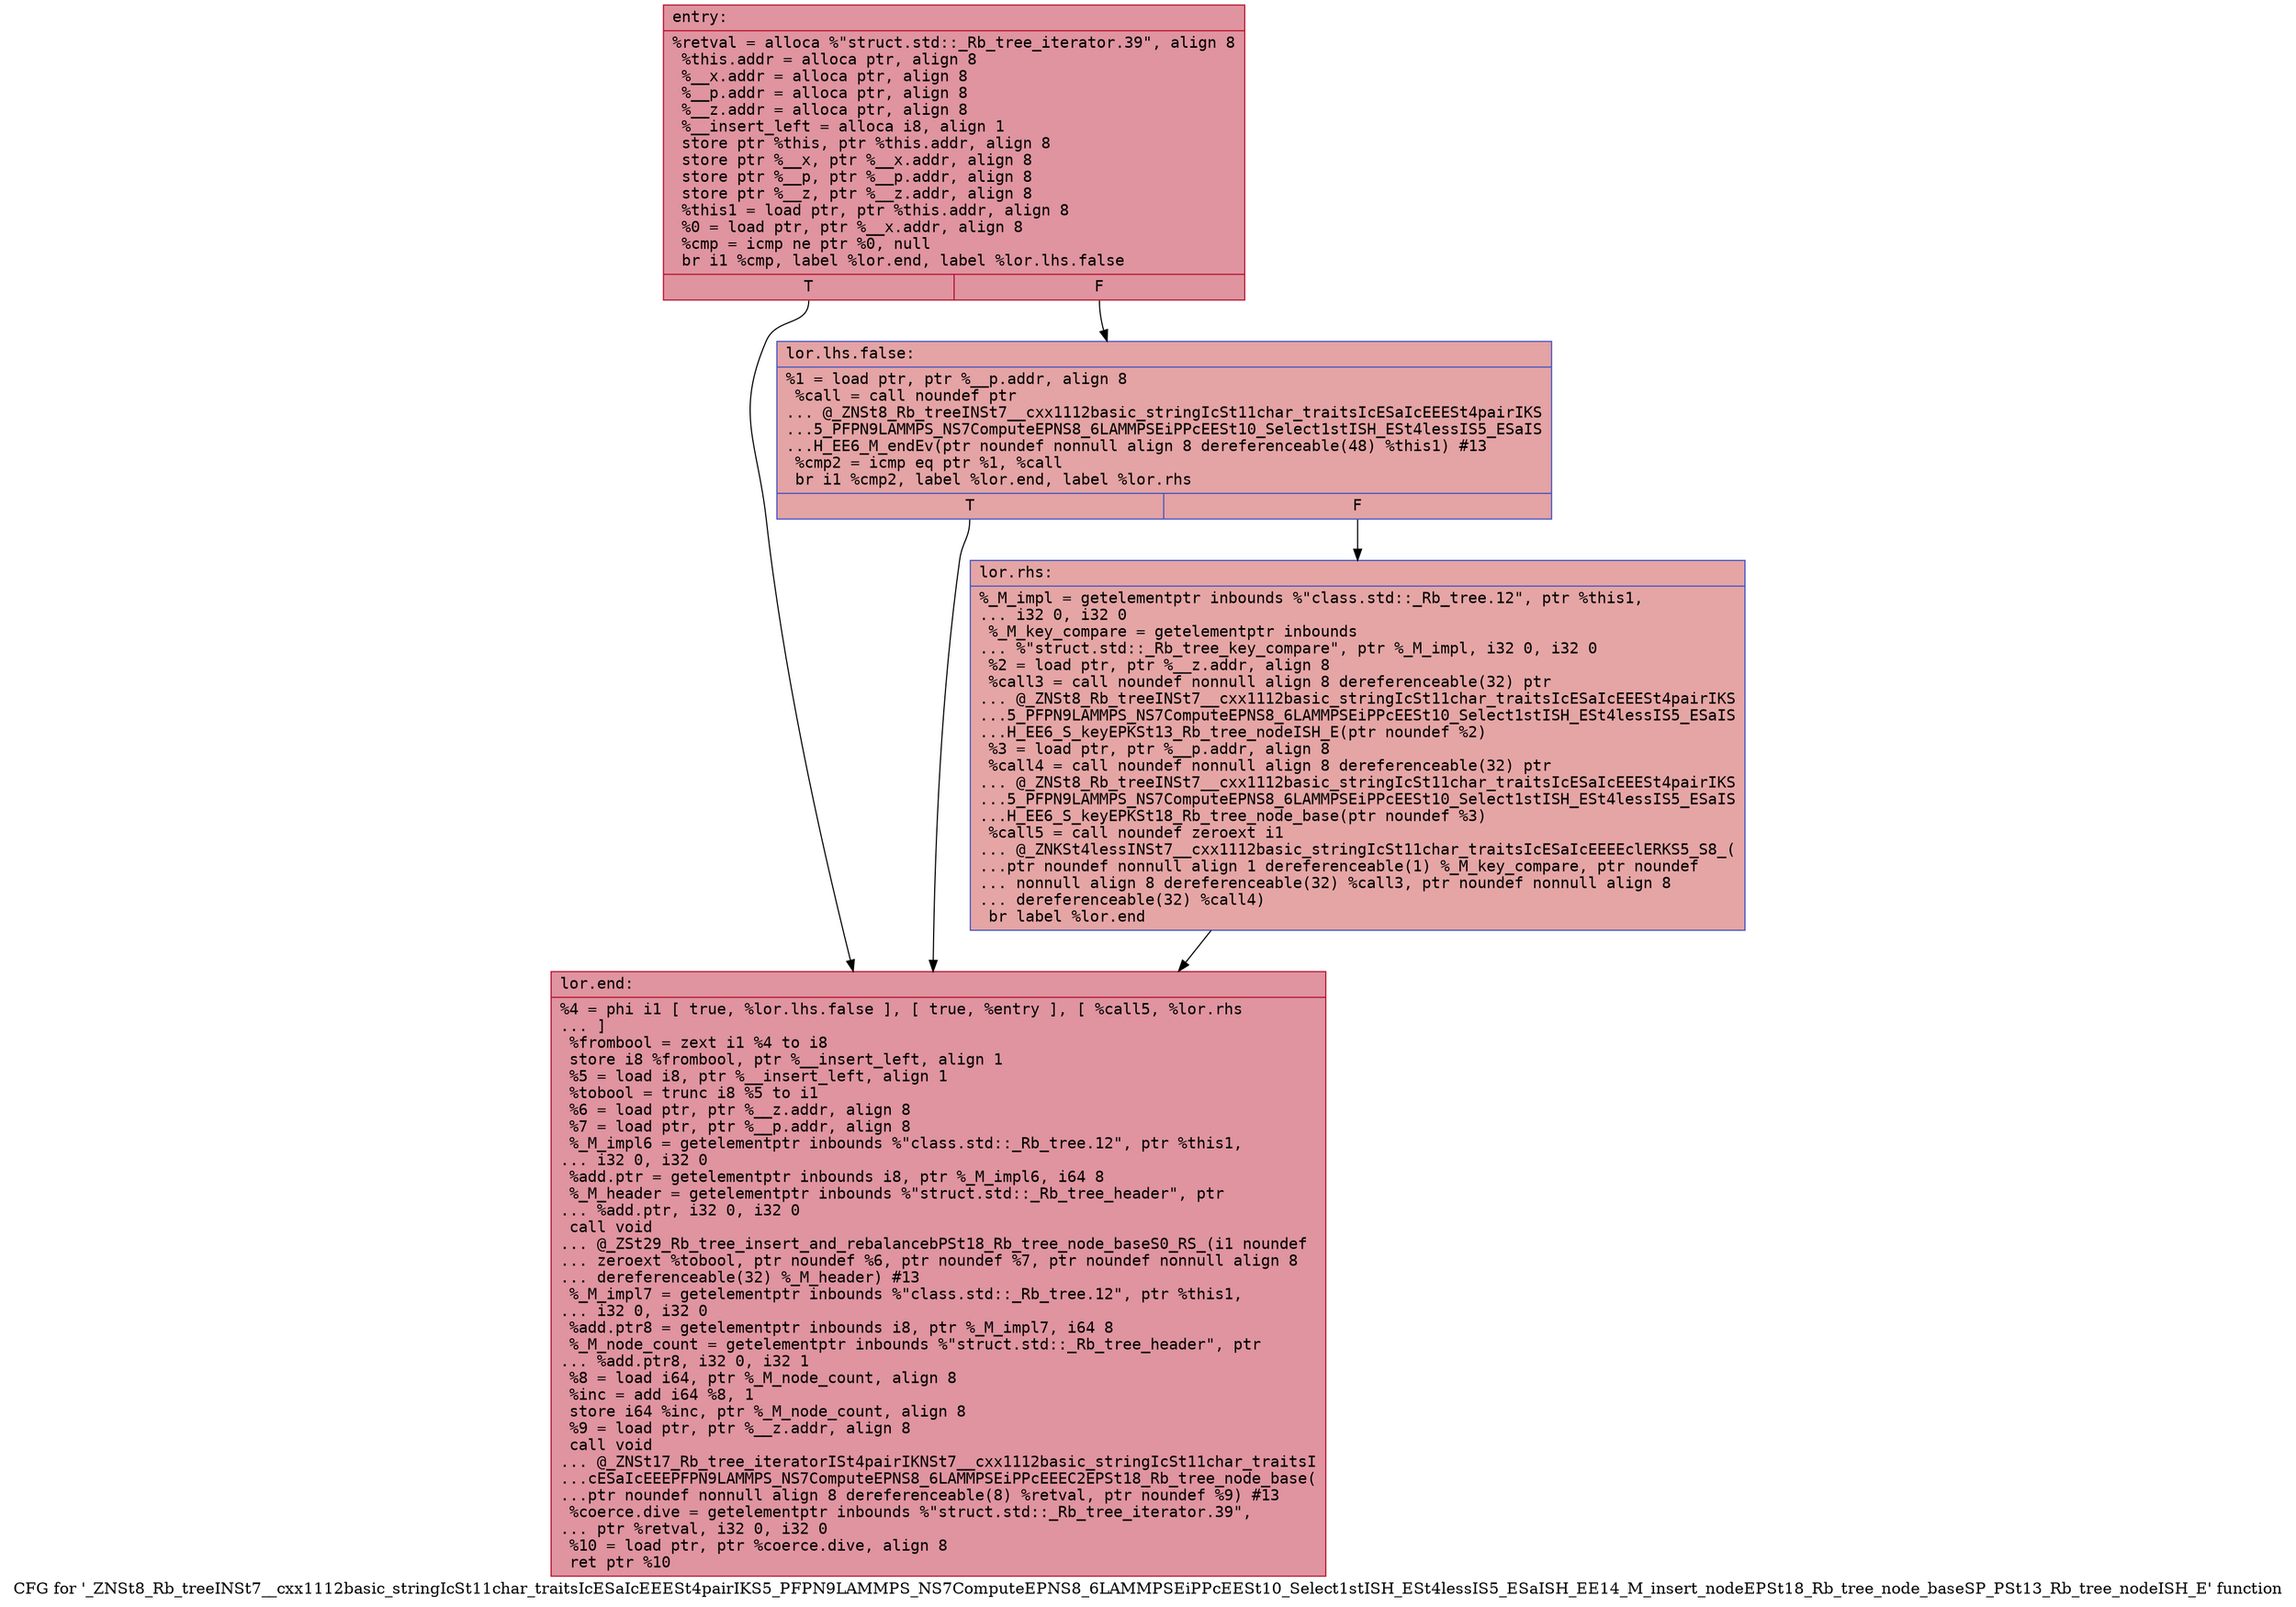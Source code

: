 digraph "CFG for '_ZNSt8_Rb_treeINSt7__cxx1112basic_stringIcSt11char_traitsIcESaIcEEESt4pairIKS5_PFPN9LAMMPS_NS7ComputeEPNS8_6LAMMPSEiPPcEESt10_Select1stISH_ESt4lessIS5_ESaISH_EE14_M_insert_nodeEPSt18_Rb_tree_node_baseSP_PSt13_Rb_tree_nodeISH_E' function" {
	label="CFG for '_ZNSt8_Rb_treeINSt7__cxx1112basic_stringIcSt11char_traitsIcESaIcEEESt4pairIKS5_PFPN9LAMMPS_NS7ComputeEPNS8_6LAMMPSEiPPcEESt10_Select1stISH_ESt4lessIS5_ESaISH_EE14_M_insert_nodeEPSt18_Rb_tree_node_baseSP_PSt13_Rb_tree_nodeISH_E' function";

	Node0x561f164e5ee0 [shape=record,color="#b70d28ff", style=filled, fillcolor="#b70d2870" fontname="Courier",label="{entry:\l|  %retval = alloca %\"struct.std::_Rb_tree_iterator.39\", align 8\l  %this.addr = alloca ptr, align 8\l  %__x.addr = alloca ptr, align 8\l  %__p.addr = alloca ptr, align 8\l  %__z.addr = alloca ptr, align 8\l  %__insert_left = alloca i8, align 1\l  store ptr %this, ptr %this.addr, align 8\l  store ptr %__x, ptr %__x.addr, align 8\l  store ptr %__p, ptr %__p.addr, align 8\l  store ptr %__z, ptr %__z.addr, align 8\l  %this1 = load ptr, ptr %this.addr, align 8\l  %0 = load ptr, ptr %__x.addr, align 8\l  %cmp = icmp ne ptr %0, null\l  br i1 %cmp, label %lor.end, label %lor.lhs.false\l|{<s0>T|<s1>F}}"];
	Node0x561f164e5ee0:s0 -> Node0x561f164e67f0[tooltip="entry -> lor.end\nProbability 62.50%" ];
	Node0x561f164e5ee0:s1 -> Node0x561f164e6860[tooltip="entry -> lor.lhs.false\nProbability 37.50%" ];
	Node0x561f164e6860 [shape=record,color="#3d50c3ff", style=filled, fillcolor="#c32e3170" fontname="Courier",label="{lor.lhs.false:\l|  %1 = load ptr, ptr %__p.addr, align 8\l  %call = call noundef ptr\l... @_ZNSt8_Rb_treeINSt7__cxx1112basic_stringIcSt11char_traitsIcESaIcEEESt4pairIKS\l...5_PFPN9LAMMPS_NS7ComputeEPNS8_6LAMMPSEiPPcEESt10_Select1stISH_ESt4lessIS5_ESaIS\l...H_EE6_M_endEv(ptr noundef nonnull align 8 dereferenceable(48) %this1) #13\l  %cmp2 = icmp eq ptr %1, %call\l  br i1 %cmp2, label %lor.end, label %lor.rhs\l|{<s0>T|<s1>F}}"];
	Node0x561f164e6860:s0 -> Node0x561f164e67f0[tooltip="lor.lhs.false -> lor.end\nProbability 37.50%" ];
	Node0x561f164e6860:s1 -> Node0x561f164e6d70[tooltip="lor.lhs.false -> lor.rhs\nProbability 62.50%" ];
	Node0x561f164e6d70 [shape=record,color="#3d50c3ff", style=filled, fillcolor="#c5333470" fontname="Courier",label="{lor.rhs:\l|  %_M_impl = getelementptr inbounds %\"class.std::_Rb_tree.12\", ptr %this1,\l... i32 0, i32 0\l  %_M_key_compare = getelementptr inbounds\l... %\"struct.std::_Rb_tree_key_compare\", ptr %_M_impl, i32 0, i32 0\l  %2 = load ptr, ptr %__z.addr, align 8\l  %call3 = call noundef nonnull align 8 dereferenceable(32) ptr\l... @_ZNSt8_Rb_treeINSt7__cxx1112basic_stringIcSt11char_traitsIcESaIcEEESt4pairIKS\l...5_PFPN9LAMMPS_NS7ComputeEPNS8_6LAMMPSEiPPcEESt10_Select1stISH_ESt4lessIS5_ESaIS\l...H_EE6_S_keyEPKSt13_Rb_tree_nodeISH_E(ptr noundef %2)\l  %3 = load ptr, ptr %__p.addr, align 8\l  %call4 = call noundef nonnull align 8 dereferenceable(32) ptr\l... @_ZNSt8_Rb_treeINSt7__cxx1112basic_stringIcSt11char_traitsIcESaIcEEESt4pairIKS\l...5_PFPN9LAMMPS_NS7ComputeEPNS8_6LAMMPSEiPPcEESt10_Select1stISH_ESt4lessIS5_ESaIS\l...H_EE6_S_keyEPKSt18_Rb_tree_node_base(ptr noundef %3)\l  %call5 = call noundef zeroext i1\l... @_ZNKSt4lessINSt7__cxx1112basic_stringIcSt11char_traitsIcESaIcEEEEclERKS5_S8_(\l...ptr noundef nonnull align 1 dereferenceable(1) %_M_key_compare, ptr noundef\l... nonnull align 8 dereferenceable(32) %call3, ptr noundef nonnull align 8\l... dereferenceable(32) %call4)\l  br label %lor.end\l}"];
	Node0x561f164e6d70 -> Node0x561f164e67f0[tooltip="lor.rhs -> lor.end\nProbability 100.00%" ];
	Node0x561f164e67f0 [shape=record,color="#b70d28ff", style=filled, fillcolor="#b70d2870" fontname="Courier",label="{lor.end:\l|  %4 = phi i1 [ true, %lor.lhs.false ], [ true, %entry ], [ %call5, %lor.rhs\l... ]\l  %frombool = zext i1 %4 to i8\l  store i8 %frombool, ptr %__insert_left, align 1\l  %5 = load i8, ptr %__insert_left, align 1\l  %tobool = trunc i8 %5 to i1\l  %6 = load ptr, ptr %__z.addr, align 8\l  %7 = load ptr, ptr %__p.addr, align 8\l  %_M_impl6 = getelementptr inbounds %\"class.std::_Rb_tree.12\", ptr %this1,\l... i32 0, i32 0\l  %add.ptr = getelementptr inbounds i8, ptr %_M_impl6, i64 8\l  %_M_header = getelementptr inbounds %\"struct.std::_Rb_tree_header\", ptr\l... %add.ptr, i32 0, i32 0\l  call void\l... @_ZSt29_Rb_tree_insert_and_rebalancebPSt18_Rb_tree_node_baseS0_RS_(i1 noundef\l... zeroext %tobool, ptr noundef %6, ptr noundef %7, ptr noundef nonnull align 8\l... dereferenceable(32) %_M_header) #13\l  %_M_impl7 = getelementptr inbounds %\"class.std::_Rb_tree.12\", ptr %this1,\l... i32 0, i32 0\l  %add.ptr8 = getelementptr inbounds i8, ptr %_M_impl7, i64 8\l  %_M_node_count = getelementptr inbounds %\"struct.std::_Rb_tree_header\", ptr\l... %add.ptr8, i32 0, i32 1\l  %8 = load i64, ptr %_M_node_count, align 8\l  %inc = add i64 %8, 1\l  store i64 %inc, ptr %_M_node_count, align 8\l  %9 = load ptr, ptr %__z.addr, align 8\l  call void\l... @_ZNSt17_Rb_tree_iteratorISt4pairIKNSt7__cxx1112basic_stringIcSt11char_traitsI\l...cESaIcEEEPFPN9LAMMPS_NS7ComputeEPNS8_6LAMMPSEiPPcEEEC2EPSt18_Rb_tree_node_base(\l...ptr noundef nonnull align 8 dereferenceable(8) %retval, ptr noundef %9) #13\l  %coerce.dive = getelementptr inbounds %\"struct.std::_Rb_tree_iterator.39\",\l... ptr %retval, i32 0, i32 0\l  %10 = load ptr, ptr %coerce.dive, align 8\l  ret ptr %10\l}"];
}

